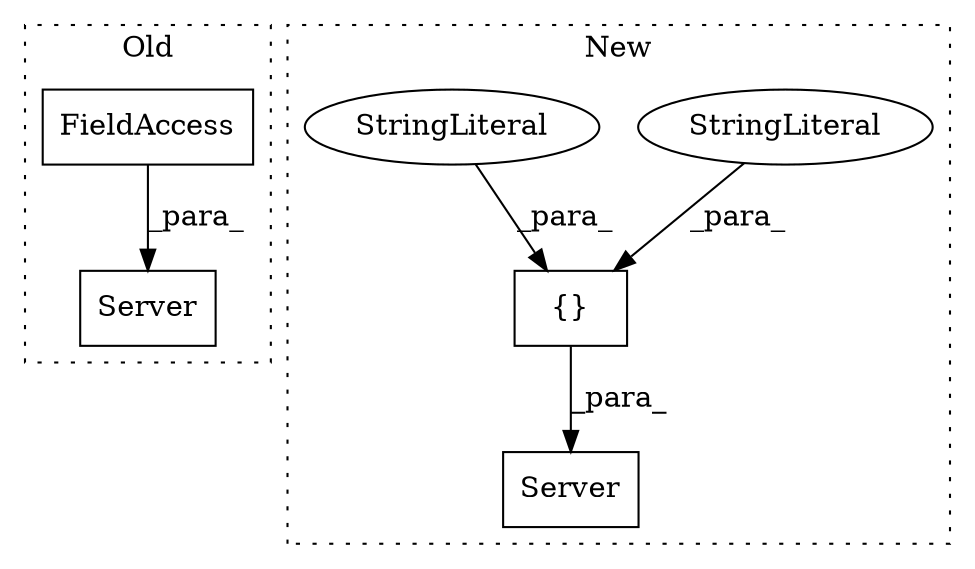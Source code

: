 digraph G {
subgraph cluster0 {
1 [label="Server" a="32" s="2123,2181" l="7,1" shape="box"];
3 [label="FieldAccess" a="22" s="2143" l="9" shape="box"];
label = "Old";
style="dotted";
}
subgraph cluster1 {
2 [label="Server" a="32" s="2382,2415" l="7,1" shape="box"];
4 [label="{}" a="4" s="2300,2330" l="1,1" shape="box"];
5 [label="StringLiteral" a="45" s="2318" l="12" shape="ellipse"];
6 [label="StringLiteral" a="45" s="2301" l="6" shape="ellipse"];
label = "New";
style="dotted";
}
3 -> 1 [label="_para_"];
4 -> 2 [label="_para_"];
5 -> 4 [label="_para_"];
6 -> 4 [label="_para_"];
}
